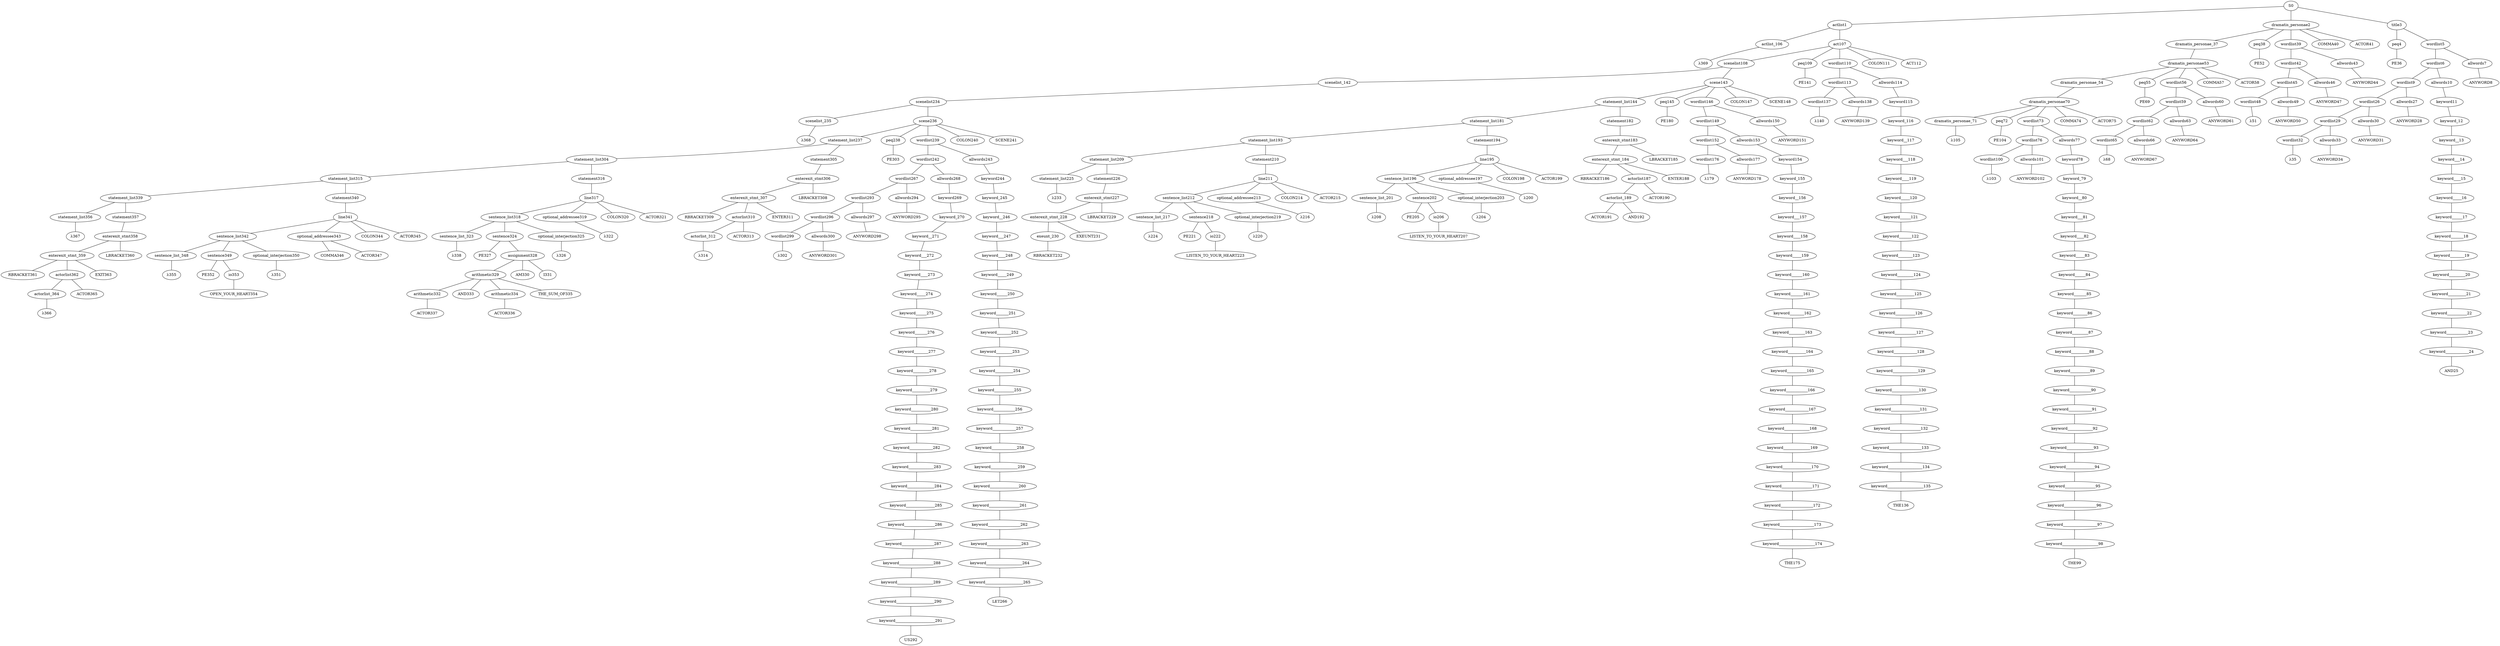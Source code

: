 strict graph {
	S0 -- actlist1
	S0 -- dramatis_personae2
	S0 -- title3

	title3 -- peq4
	title3 -- wordlist5

	wordlist5 -- wordlist6
	wordlist5 -- allwords7

	allwords7 -- ANYWORD8


	wordlist6 -- wordlist9
	wordlist6 -- allwords10

	allwords10 -- keyword11

	keyword11 -- keyword_12

	keyword_12 -- keyword__13

	keyword__13 -- keyword___14

	keyword___14 -- keyword____15

	keyword____15 -- keyword_____16

	keyword_____16 -- keyword______17

	keyword______17 -- keyword_______18

	keyword_______18 -- keyword________19

	keyword________19 -- keyword_________20

	keyword_________20 -- keyword__________21

	keyword__________21 -- keyword___________22

	keyword___________22 -- keyword____________23

	keyword____________23 -- keyword_____________24

	keyword_____________24 -- AND25


	wordlist9 -- wordlist26
	wordlist9 -- allwords27

	allwords27 -- ANYWORD28


	wordlist26 -- wordlist29
	wordlist26 -- allwords30

	allwords30 -- ANYWORD31


	wordlist29 -- wordlist32
	wordlist29 -- allwords33

	allwords33 -- ANYWORD34


	wordlist32 -- λ35

	peq4 -- PE36


	dramatis_personae2 -- dramatis_personae_37
	dramatis_personae2 -- peq38
	dramatis_personae2 -- wordlist39
	dramatis_personae2 -- COMMA40
	dramatis_personae2 -- ACTOR41



	wordlist39 -- wordlist42
	wordlist39 -- allwords43

	allwords43 -- ANYWORD44


	wordlist42 -- wordlist45
	wordlist42 -- allwords46

	allwords46 -- ANYWORD47


	wordlist45 -- wordlist48
	wordlist45 -- allwords49

	allwords49 -- ANYWORD50


	wordlist48 -- λ51

	peq38 -- PE52


	dramatis_personae_37 -- dramatis_personae53

	dramatis_personae53 -- dramatis_personae_54
	dramatis_personae53 -- peq55
	dramatis_personae53 -- wordlist56
	dramatis_personae53 -- COMMA57
	dramatis_personae53 -- ACTOR58



	wordlist56 -- wordlist59
	wordlist56 -- allwords60

	allwords60 -- ANYWORD61


	wordlist59 -- wordlist62
	wordlist59 -- allwords63

	allwords63 -- ANYWORD64


	wordlist62 -- wordlist65
	wordlist62 -- allwords66

	allwords66 -- ANYWORD67


	wordlist65 -- λ68

	peq55 -- PE69


	dramatis_personae_54 -- dramatis_personae70

	dramatis_personae70 -- dramatis_personae_71
	dramatis_personae70 -- peq72
	dramatis_personae70 -- wordlist73
	dramatis_personae70 -- COMMA74
	dramatis_personae70 -- ACTOR75



	wordlist73 -- wordlist76
	wordlist73 -- allwords77

	allwords77 -- keyword78

	keyword78 -- keyword_79

	keyword_79 -- keyword__80

	keyword__80 -- keyword___81

	keyword___81 -- keyword____82

	keyword____82 -- keyword_____83

	keyword_____83 -- keyword______84

	keyword______84 -- keyword_______85

	keyword_______85 -- keyword________86

	keyword________86 -- keyword_________87

	keyword_________87 -- keyword__________88

	keyword__________88 -- keyword___________89

	keyword___________89 -- keyword____________90

	keyword____________90 -- keyword_____________91

	keyword_____________91 -- keyword______________92

	keyword______________92 -- keyword_______________93

	keyword_______________93 -- keyword________________94

	keyword________________94 -- keyword_________________95

	keyword_________________95 -- keyword__________________96

	keyword__________________96 -- keyword___________________97

	keyword___________________97 -- keyword____________________98

	keyword____________________98 -- THE99


	wordlist76 -- wordlist100
	wordlist76 -- allwords101

	allwords101 -- ANYWORD102


	wordlist100 -- λ103

	peq72 -- PE104


	dramatis_personae_71 -- λ105

	actlist1 -- actlist_106
	actlist1 -- act107

	act107 -- scenelist108
	act107 -- peq109
	act107 -- wordlist110
	act107 -- COLON111
	act107 -- ACT112



	wordlist110 -- wordlist113
	wordlist110 -- allwords114

	allwords114 -- keyword115

	keyword115 -- keyword_116

	keyword_116 -- keyword__117

	keyword__117 -- keyword___118

	keyword___118 -- keyword____119

	keyword____119 -- keyword_____120

	keyword_____120 -- keyword______121

	keyword______121 -- keyword_______122

	keyword_______122 -- keyword________123

	keyword________123 -- keyword_________124

	keyword_________124 -- keyword__________125

	keyword__________125 -- keyword___________126

	keyword___________126 -- keyword____________127

	keyword____________127 -- keyword_____________128

	keyword_____________128 -- keyword______________129

	keyword______________129 -- keyword_______________130

	keyword_______________130 -- keyword________________131

	keyword________________131 -- keyword_________________132

	keyword_________________132 -- keyword__________________133

	keyword__________________133 -- keyword___________________134

	keyword___________________134 -- keyword____________________135

	keyword____________________135 -- THE136


	wordlist113 -- wordlist137
	wordlist113 -- allwords138

	allwords138 -- ANYWORD139


	wordlist137 -- λ140

	peq109 -- PE141


	scenelist108 -- scenelist_142
	scenelist108 -- scene143

	scene143 -- statement_list144
	scene143 -- peq145
	scene143 -- wordlist146
	scene143 -- COLON147
	scene143 -- SCENE148



	wordlist146 -- wordlist149
	wordlist146 -- allwords150

	allwords150 -- ANYWORD151


	wordlist149 -- wordlist152
	wordlist149 -- allwords153

	allwords153 -- keyword154

	keyword154 -- keyword_155

	keyword_155 -- keyword__156

	keyword__156 -- keyword___157

	keyword___157 -- keyword____158

	keyword____158 -- keyword_____159

	keyword_____159 -- keyword______160

	keyword______160 -- keyword_______161

	keyword_______161 -- keyword________162

	keyword________162 -- keyword_________163

	keyword_________163 -- keyword__________164

	keyword__________164 -- keyword___________165

	keyword___________165 -- keyword____________166

	keyword____________166 -- keyword_____________167

	keyword_____________167 -- keyword______________168

	keyword______________168 -- keyword_______________169

	keyword_______________169 -- keyword________________170

	keyword________________170 -- keyword_________________171

	keyword_________________171 -- keyword__________________172

	keyword__________________172 -- keyword___________________173

	keyword___________________173 -- keyword____________________174

	keyword____________________174 -- THE175


	wordlist152 -- wordlist176
	wordlist152 -- allwords177

	allwords177 -- ANYWORD178


	wordlist176 -- λ179

	peq145 -- PE180


	statement_list144 -- statement_list181
	statement_list144 -- statement182

	statement182 -- enterexit_stmt183

	enterexit_stmt183 -- enterexit_stmt_184
	enterexit_stmt183 -- LBRACKET185


	enterexit_stmt_184 -- RBRACKET186
	enterexit_stmt_184 -- actorlist187
	enterexit_stmt_184 -- ENTER188


	actorlist187 -- actorlist_189
	actorlist187 -- ACTOR190


	actorlist_189 -- ACTOR191
	actorlist_189 -- AND192




	statement_list181 -- statement_list193
	statement_list181 -- statement194

	statement194 -- line195

	line195 -- sentence_list196
	line195 -- optional_addressee197
	line195 -- COLON198
	line195 -- ACTOR199



	optional_addressee197 -- λ200

	sentence_list196 -- sentence_list_201
	sentence_list196 -- sentence202
	sentence_list196 -- optional_interjection203

	optional_interjection203 -- λ204

	sentence202 -- PE205
	sentence202 -- io206

	io206 -- LISTEN_TO_YOUR_HEART207



	sentence_list_201 -- λ208

	statement_list193 -- statement_list209
	statement_list193 -- statement210

	statement210 -- line211

	line211 -- sentence_list212
	line211 -- optional_addressee213
	line211 -- COLON214
	line211 -- ACTOR215



	optional_addressee213 -- λ216

	sentence_list212 -- sentence_list_217
	sentence_list212 -- sentence218
	sentence_list212 -- optional_interjection219

	optional_interjection219 -- λ220

	sentence218 -- PE221
	sentence218 -- io222

	io222 -- LISTEN_TO_YOUR_HEART223



	sentence_list_217 -- λ224

	statement_list209 -- statement_list225
	statement_list209 -- statement226

	statement226 -- enterexit_stmt227

	enterexit_stmt227 -- enterexit_stmt_228
	enterexit_stmt227 -- LBRACKET229


	enterexit_stmt_228 -- exeunt_230
	enterexit_stmt_228 -- EXEUNT231


	exeunt_230 -- RBRACKET232


	statement_list225 -- λ233

	scenelist_142 -- scenelist234

	scenelist234 -- scenelist_235
	scenelist234 -- scene236

	scene236 -- statement_list237
	scene236 -- peq238
	scene236 -- wordlist239
	scene236 -- COLON240
	scene236 -- SCENE241



	wordlist239 -- wordlist242
	wordlist239 -- allwords243

	allwords243 -- keyword244

	keyword244 -- keyword_245

	keyword_245 -- keyword__246

	keyword__246 -- keyword___247

	keyword___247 -- keyword____248

	keyword____248 -- keyword_____249

	keyword_____249 -- keyword______250

	keyword______250 -- keyword_______251

	keyword_______251 -- keyword________252

	keyword________252 -- keyword_________253

	keyword_________253 -- keyword__________254

	keyword__________254 -- keyword___________255

	keyword___________255 -- keyword____________256

	keyword____________256 -- keyword_____________257

	keyword_____________257 -- keyword______________258

	keyword______________258 -- keyword_______________259

	keyword_______________259 -- keyword________________260

	keyword________________260 -- keyword_________________261

	keyword_________________261 -- keyword__________________262

	keyword__________________262 -- keyword___________________263

	keyword___________________263 -- keyword____________________264

	keyword____________________264 -- keyword_____________________265

	keyword_____________________265 -- LET266


	wordlist242 -- wordlist267
	wordlist242 -- allwords268

	allwords268 -- keyword269

	keyword269 -- keyword_270

	keyword_270 -- keyword__271

	keyword__271 -- keyword___272

	keyword___272 -- keyword____273

	keyword____273 -- keyword_____274

	keyword_____274 -- keyword______275

	keyword______275 -- keyword_______276

	keyword_______276 -- keyword________277

	keyword________277 -- keyword_________278

	keyword_________278 -- keyword__________279

	keyword__________279 -- keyword___________280

	keyword___________280 -- keyword____________281

	keyword____________281 -- keyword_____________282

	keyword_____________282 -- keyword______________283

	keyword______________283 -- keyword_______________284

	keyword_______________284 -- keyword________________285

	keyword________________285 -- keyword_________________286

	keyword_________________286 -- keyword__________________287

	keyword__________________287 -- keyword___________________288

	keyword___________________288 -- keyword____________________289

	keyword____________________289 -- keyword_____________________290

	keyword_____________________290 -- keyword______________________291

	keyword______________________291 -- US292


	wordlist267 -- wordlist293
	wordlist267 -- allwords294

	allwords294 -- ANYWORD295


	wordlist293 -- wordlist296
	wordlist293 -- allwords297

	allwords297 -- ANYWORD298


	wordlist296 -- wordlist299
	wordlist296 -- allwords300

	allwords300 -- ANYWORD301


	wordlist299 -- λ302

	peq238 -- PE303


	statement_list237 -- statement_list304
	statement_list237 -- statement305

	statement305 -- enterexit_stmt306

	enterexit_stmt306 -- enterexit_stmt_307
	enterexit_stmt306 -- LBRACKET308


	enterexit_stmt_307 -- RBRACKET309
	enterexit_stmt_307 -- actorlist310
	enterexit_stmt_307 -- ENTER311


	actorlist310 -- actorlist_312
	actorlist310 -- ACTOR313


	actorlist_312 -- λ314


	statement_list304 -- statement_list315
	statement_list304 -- statement316

	statement316 -- line317

	line317 -- sentence_list318
	line317 -- optional_addressee319
	line317 -- COLON320
	line317 -- ACTOR321



	optional_addressee319 -- λ322

	sentence_list318 -- sentence_list_323
	sentence_list318 -- sentence324
	sentence_list318 -- optional_interjection325

	optional_interjection325 -- λ326

	sentence324 -- PE327
	sentence324 -- assignment328

	assignment328 -- arithmetic329
	assignment328 -- AM330
	assignment328 -- I331



	arithmetic329 -- arithmetic332
	arithmetic329 -- AND333
	arithmetic329 -- arithmetic334
	arithmetic329 -- THE_SUM_OF335


	arithmetic334 -- ACTOR336



	arithmetic332 -- ACTOR337



	sentence_list_323 -- λ338

	statement_list315 -- statement_list339
	statement_list315 -- statement340

	statement340 -- line341

	line341 -- sentence_list342
	line341 -- optional_addressee343
	line341 -- COLON344
	line341 -- ACTOR345



	optional_addressee343 -- COMMA346
	optional_addressee343 -- ACTOR347



	sentence_list342 -- sentence_list_348
	sentence_list342 -- sentence349
	sentence_list342 -- optional_interjection350

	optional_interjection350 -- λ351

	sentence349 -- PE352
	sentence349 -- io353

	io353 -- OPEN_YOUR_HEART354



	sentence_list_348 -- λ355

	statement_list339 -- statement_list356
	statement_list339 -- statement357

	statement357 -- enterexit_stmt358

	enterexit_stmt358 -- enterexit_stmt_359
	enterexit_stmt358 -- LBRACKET360


	enterexit_stmt_359 -- RBRACKET361
	enterexit_stmt_359 -- actorlist362
	enterexit_stmt_359 -- EXIT363


	actorlist362 -- actorlist_364
	actorlist362 -- ACTOR365


	actorlist_364 -- λ366


	statement_list356 -- λ367

	scenelist_235 -- λ368

	actlist_106 -- λ369


}